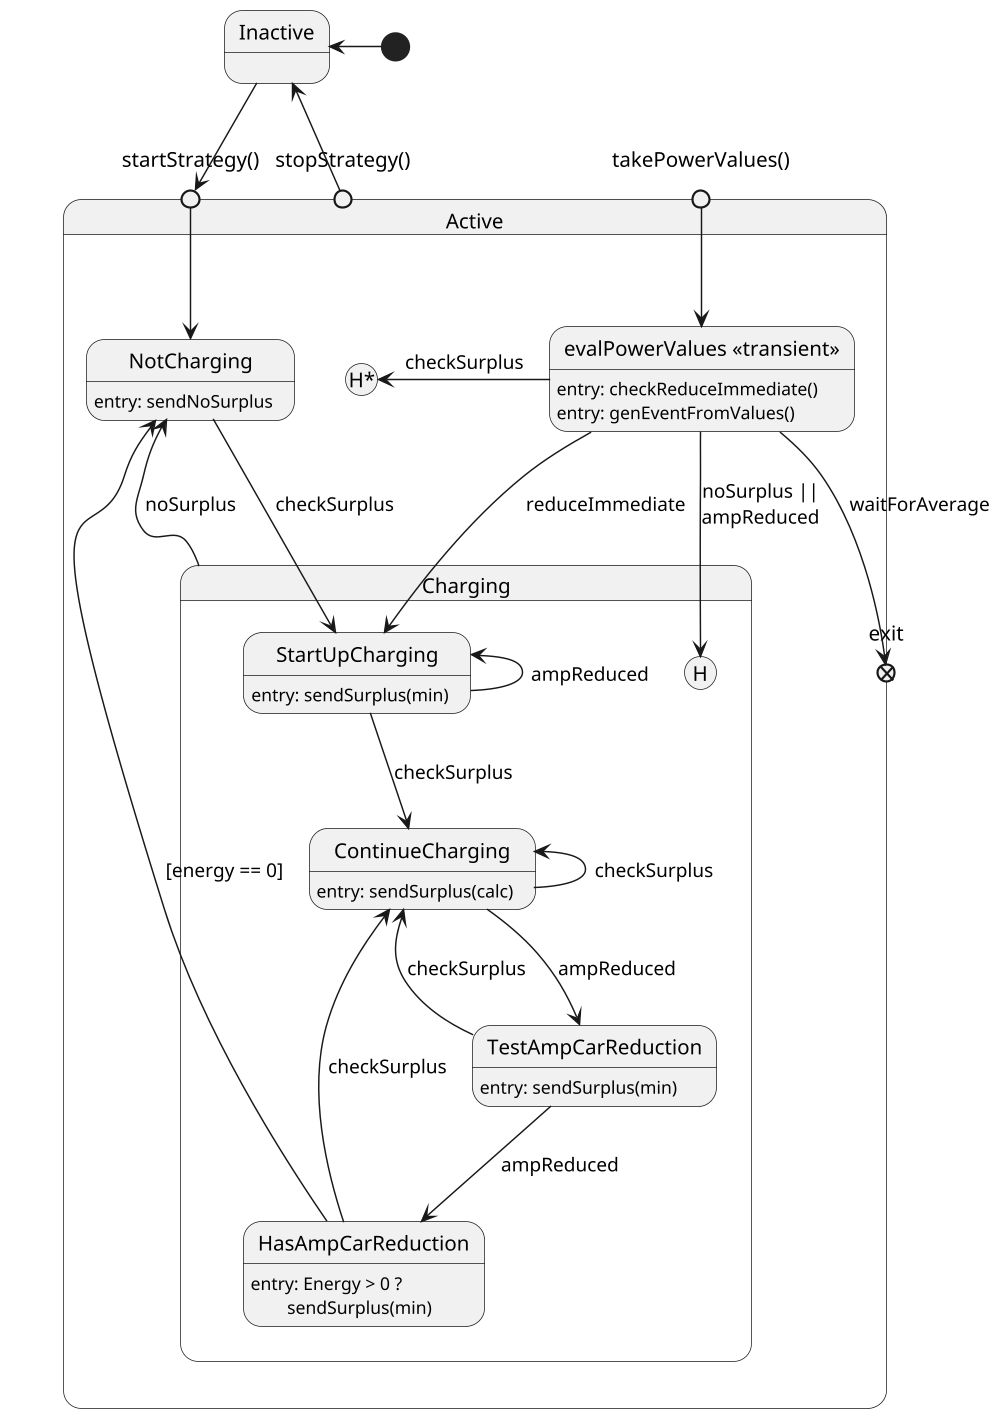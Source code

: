 @startuml
'https://plantuml.com/state-diagram

scale 1000 width
state "Inactive" as ia
'act -left-> act : [takePowerValues : eval]
state "Active" as act {

'    act: on: powerValues : \n\tcheck stop immediate,\n\tcalculate values,\n\tdelegate to substate

    state "takePowerValues()" as pv <<entryPoint>>
    state "startStrategy()" as start <<entryPoint>>
    state "stopStrategy()" as stop <<entryPoint>>

    start -down-> nc


    state "NotCharging" as nc
    nc: entry: sendNoSurplus

 '   state "Filling Stack" as fill

    state "evalPowerValues <<transient>>" as eval
        eval: entry: checkReduceImmediate()
        eval: entry: genEventFromValues()

    state "Charging" as charge {

        state "StartUpCharging" as sc
        sc: entry: sendSurplus(min)

        state "ContinueCharging" as ch
        ch: entry: sendSurplus(calc)

        state "TestAmpCarReduction" as tr
        tr: entry: sendSurplus(min)

        state "HasAmpCarReduction" as hr
        hr: entry: Energy > 0 ?\n\tsendSurplus(min)
        nc --> sc : checkSurplus

        eval --> [H] : noSurplus ||\nampReduced

    }
    state exit <<exitPoint>>

    eval -left-> [H*] : checkSurplus
    eval --> exit : waitForAverage
    eval -down-> sc : reduceImmediate

    charge -up-> nc : noSurplus

    sc -down-> ch : checkSurplus
    sc -up-> sc : ampReduced
    ch -left-> ch : checkSurplus
    ch -down-> tr : ampReduced
    tr -up-> ch : checkSurplus
    tr -down-> hr : ampReduced
    hr -up-> ch : checkSurplus
    hr --> nc : [energy == 0]
}

pv --> eval
[*] -left-> ia
'exit -down-> [*] : [stopStrategy]
stop -up-> ia
ia -down-> start
'stop -up-> [*]
@enduml